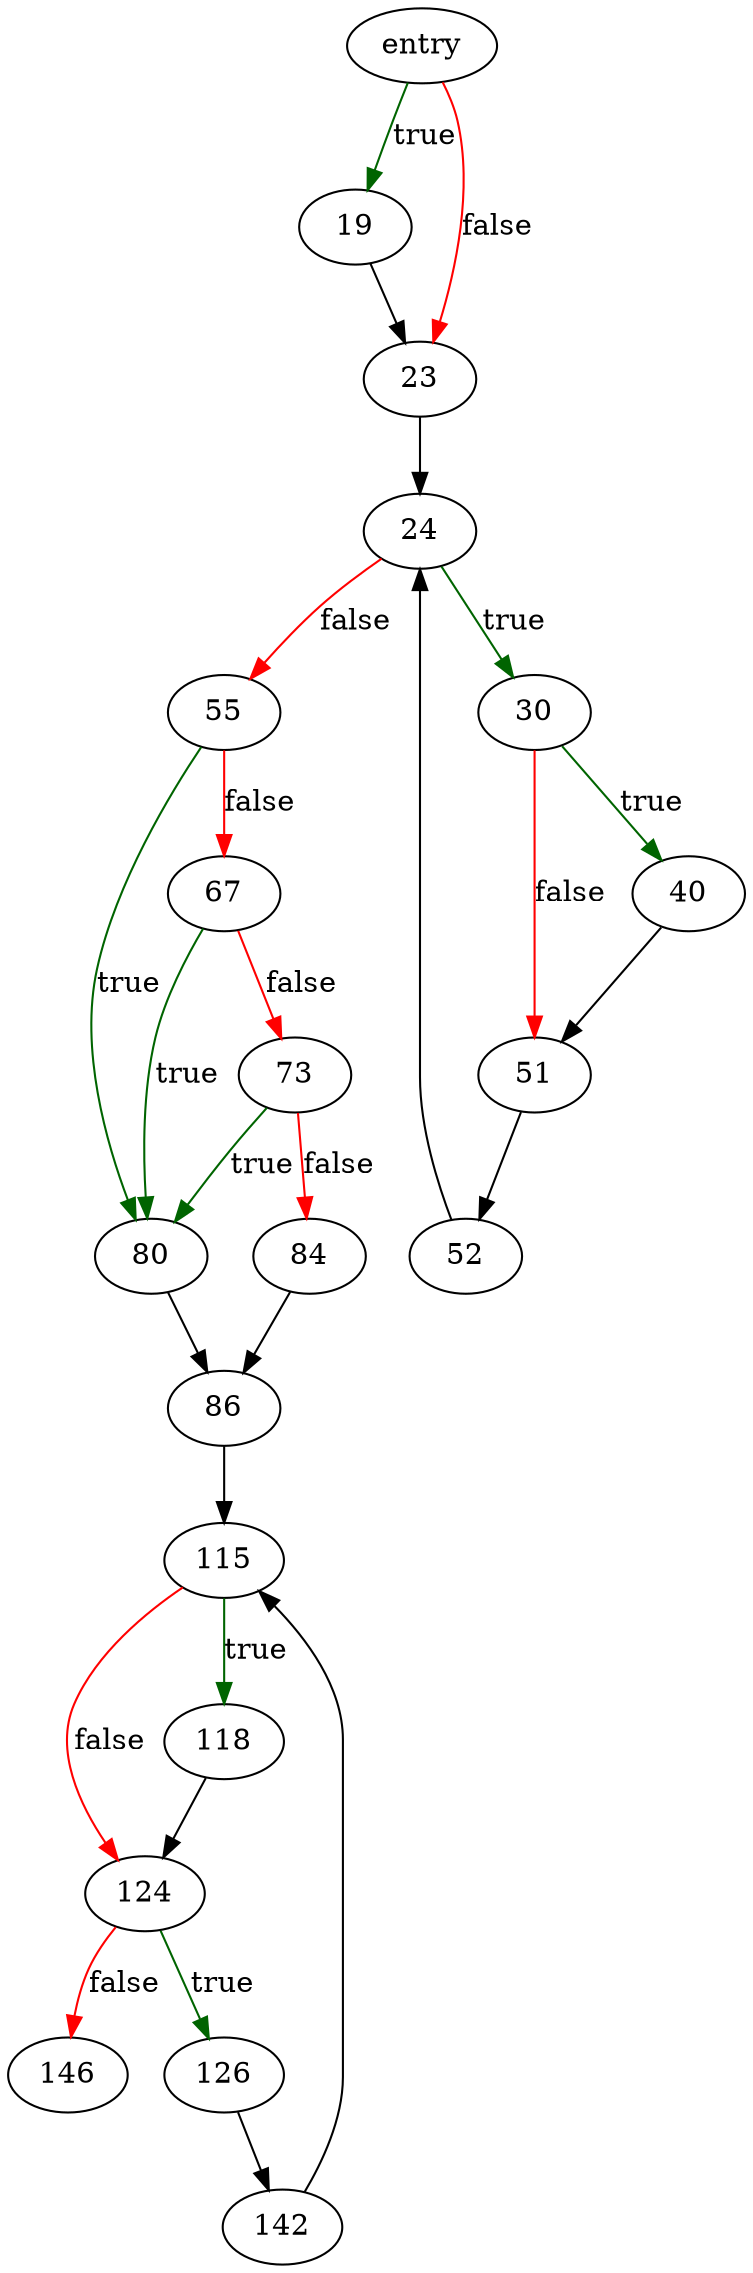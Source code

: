digraph "writeJournalHdr" {
	// Node definitions.
	1 [label=entry];
	19;
	23;
	24;
	30;
	40;
	51;
	52;
	55;
	67;
	73;
	80;
	84;
	86;
	115;
	118;
	124;
	126;
	142;
	146;

	// Edge definitions.
	1 -> 19 [
		color=darkgreen
		label=true
	];
	1 -> 23 [
		color=red
		label=false
	];
	19 -> 23;
	23 -> 24;
	24 -> 30 [
		color=darkgreen
		label=true
	];
	24 -> 55 [
		color=red
		label=false
	];
	30 -> 40 [
		color=darkgreen
		label=true
	];
	30 -> 51 [
		color=red
		label=false
	];
	40 -> 51;
	51 -> 52;
	52 -> 24;
	55 -> 67 [
		color=red
		label=false
	];
	55 -> 80 [
		color=darkgreen
		label=true
	];
	67 -> 73 [
		color=red
		label=false
	];
	67 -> 80 [
		color=darkgreen
		label=true
	];
	73 -> 80 [
		color=darkgreen
		label=true
	];
	73 -> 84 [
		color=red
		label=false
	];
	80 -> 86;
	84 -> 86;
	86 -> 115;
	115 -> 118 [
		color=darkgreen
		label=true
	];
	115 -> 124 [
		color=red
		label=false
	];
	118 -> 124;
	124 -> 126 [
		color=darkgreen
		label=true
	];
	124 -> 146 [
		color=red
		label=false
	];
	126 -> 142;
	142 -> 115;
}